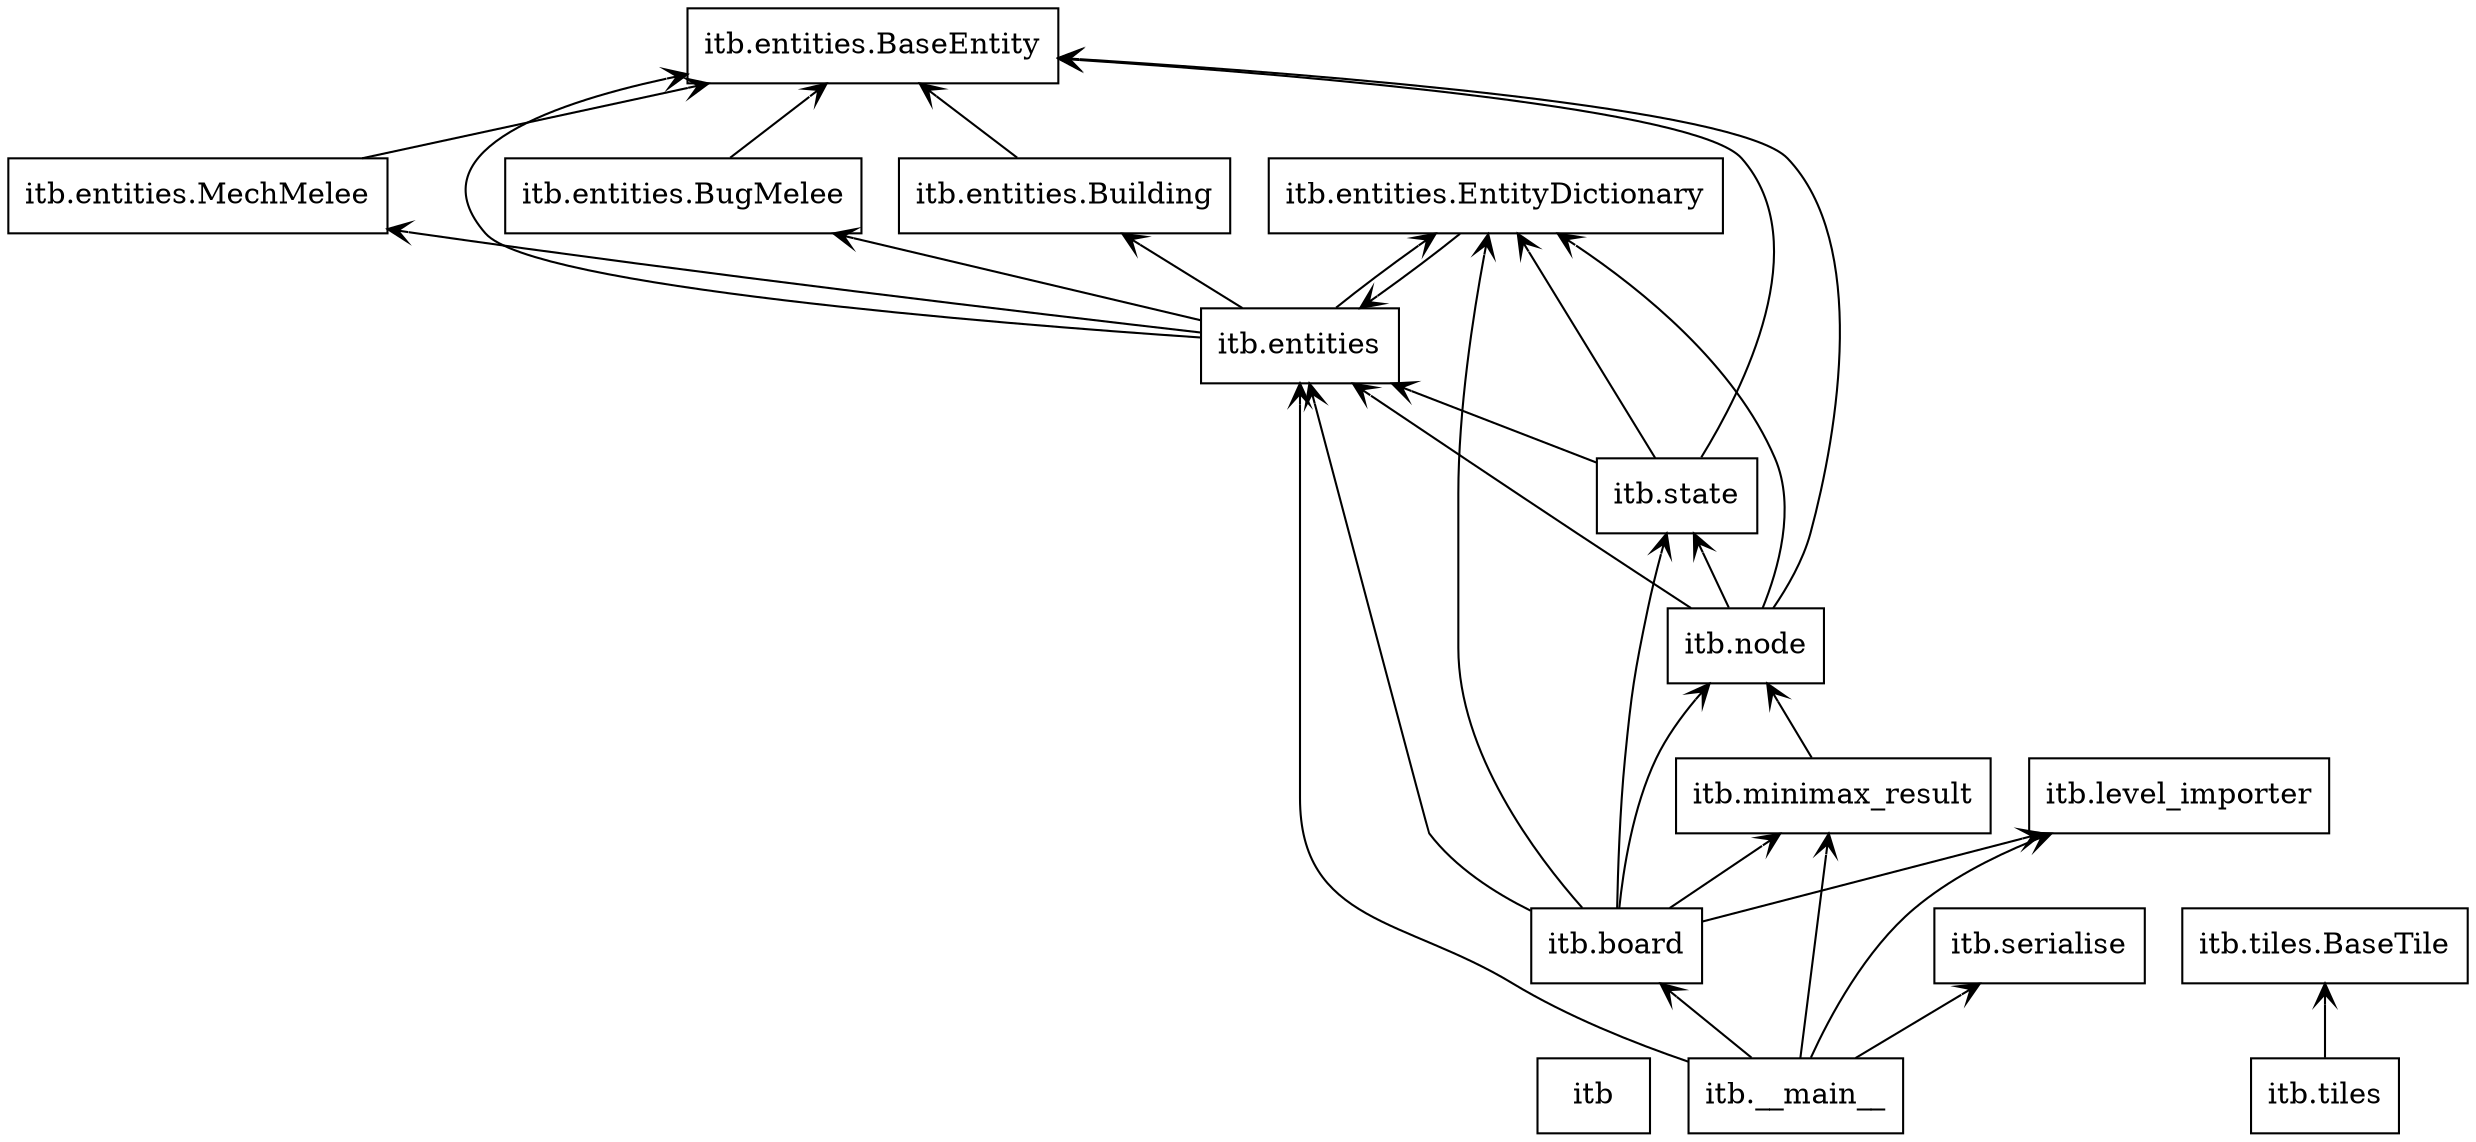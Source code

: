 digraph "packages" {
rankdir=BT
charset="utf-8"
"itb" [color="black", label=<itb>, shape="box", style="solid"];
"itb.__main__" [color="black", label=<itb.__main__>, shape="box", style="solid"];
"itb.board" [color="black", label=<itb.board>, shape="box", style="solid"];
"itb.entities" [color="black", label=<itb.entities>, shape="box", style="solid"];
"itb.entities.BaseEntity" [color="black", label=<itb.entities.BaseEntity>, shape="box", style="solid"];
"itb.entities.BugMelee" [color="black", label=<itb.entities.BugMelee>, shape="box", style="solid"];
"itb.entities.Building" [color="black", label=<itb.entities.Building>, shape="box", style="solid"];
"itb.entities.EntityDictionary" [color="black", label=<itb.entities.EntityDictionary>, shape="box", style="solid"];
"itb.entities.MechMelee" [color="black", label=<itb.entities.MechMelee>, shape="box", style="solid"];
"itb.level_importer" [color="black", label=<itb.level_importer>, shape="box", style="solid"];
"itb.minimax_result" [color="black", label=<itb.minimax_result>, shape="box", style="solid"];
"itb.node" [color="black", label=<itb.node>, shape="box", style="solid"];
"itb.serialise" [color="black", label=<itb.serialise>, shape="box", style="solid"];
"itb.state" [color="black", label=<itb.state>, shape="box", style="solid"];
"itb.tiles" [color="black", label=<itb.tiles>, shape="box", style="solid"];
"itb.tiles.BaseTile" [color="black", label=<itb.tiles.BaseTile>, shape="box", style="solid"];
"itb.__main__" -> "itb.board" [arrowhead="open", arrowtail="none"];
"itb.__main__" -> "itb.entities" [arrowhead="open", arrowtail="none"];
"itb.__main__" -> "itb.level_importer" [arrowhead="open", arrowtail="none"];
"itb.__main__" -> "itb.minimax_result" [arrowhead="open", arrowtail="none"];
"itb.__main__" -> "itb.serialise" [arrowhead="open", arrowtail="none"];
"itb.board" -> "itb.entities" [arrowhead="open", arrowtail="none"];
"itb.board" -> "itb.entities.EntityDictionary" [arrowhead="open", arrowtail="none"];
"itb.board" -> "itb.level_importer" [arrowhead="open", arrowtail="none"];
"itb.board" -> "itb.minimax_result" [arrowhead="open", arrowtail="none"];
"itb.board" -> "itb.node" [arrowhead="open", arrowtail="none"];
"itb.board" -> "itb.state" [arrowhead="open", arrowtail="none"];
"itb.entities" -> "itb.entities.BaseEntity" [arrowhead="open", arrowtail="none"];
"itb.entities" -> "itb.entities.BugMelee" [arrowhead="open", arrowtail="none"];
"itb.entities" -> "itb.entities.Building" [arrowhead="open", arrowtail="none"];
"itb.entities" -> "itb.entities.EntityDictionary" [arrowhead="open", arrowtail="none"];
"itb.entities" -> "itb.entities.MechMelee" [arrowhead="open", arrowtail="none"];
"itb.entities.BugMelee" -> "itb.entities.BaseEntity" [arrowhead="open", arrowtail="none"];
"itb.entities.Building" -> "itb.entities.BaseEntity" [arrowhead="open", arrowtail="none"];
"itb.entities.EntityDictionary" -> "itb.entities" [arrowhead="open", arrowtail="none"];
"itb.entities.MechMelee" -> "itb.entities.BaseEntity" [arrowhead="open", arrowtail="none"];
"itb.minimax_result" -> "itb.node" [arrowhead="open", arrowtail="none"];
"itb.node" -> "itb.entities" [arrowhead="open", arrowtail="none"];
"itb.node" -> "itb.entities.BaseEntity" [arrowhead="open", arrowtail="none"];
"itb.node" -> "itb.entities.EntityDictionary" [arrowhead="open", arrowtail="none"];
"itb.node" -> "itb.state" [arrowhead="open", arrowtail="none"];
"itb.state" -> "itb.entities" [arrowhead="open", arrowtail="none"];
"itb.state" -> "itb.entities.BaseEntity" [arrowhead="open", arrowtail="none"];
"itb.state" -> "itb.entities.EntityDictionary" [arrowhead="open", arrowtail="none"];
"itb.tiles" -> "itb.tiles.BaseTile" [arrowhead="open", arrowtail="none"];
}
